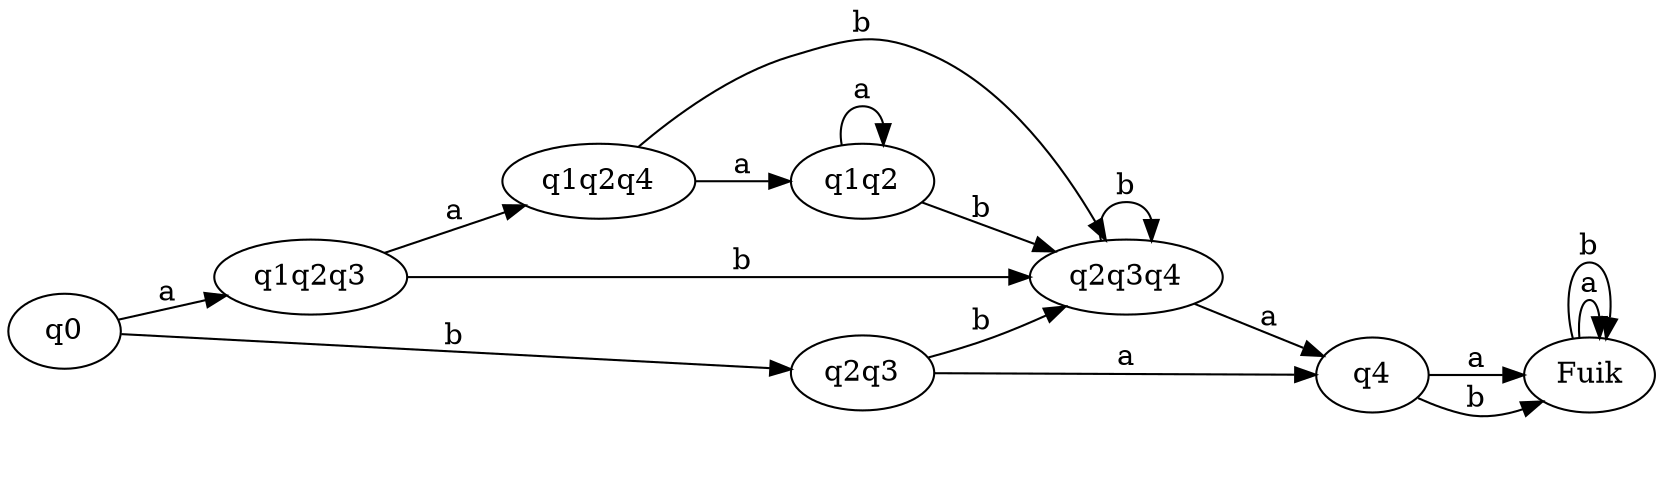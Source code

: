 digraph graph_2
{
	rankdir =  LR; node_start [label = "", shape = none]; 
	q0 -> q1q2q3 [label=a]; 
	q0 -> q2q3 [label=b]; 
	q1q2q3 -> q1q2q4 [label=a]; 
	q1q2q3 -> q2q3q4 [label=b]; 
	q2q3 -> q4 [label=a]; 
	q2q3 -> q2q3q4 [label=b]; 
	q1q2q4 -> q1q2 [label=a]; 
	q1q2q4 -> q2q3q4 [label=b]; 
	q2q3q4 -> q4 [label=a]; 
	q2q3q4 -> q2q3q4 [label=b]; 
	q4 -> Fuik [label=a]; 
	q4 -> Fuik [label=b]; 
	q1q2 -> q1q2 [label=a]; 
	q1q2 -> q2q3q4 [label=b]; 
	Fuik -> Fuik [label=a]; 
	Fuik -> Fuik [label=b]; 
}